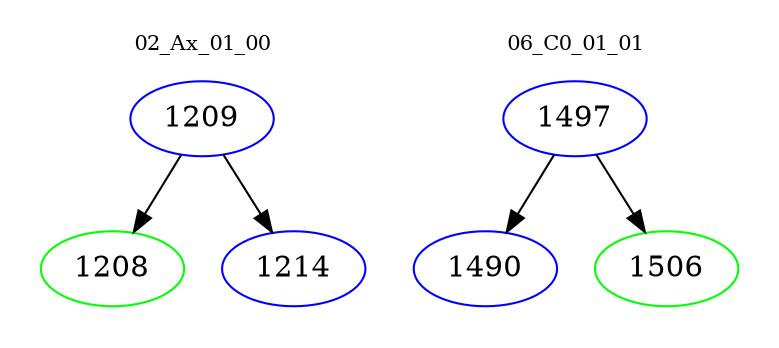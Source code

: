 digraph{
subgraph cluster_0 {
color = white
label = "02_Ax_01_00";
fontsize=10;
T0_1209 [label="1209", color="blue"]
T0_1209 -> T0_1208 [color="black"]
T0_1208 [label="1208", color="green"]
T0_1209 -> T0_1214 [color="black"]
T0_1214 [label="1214", color="blue"]
}
subgraph cluster_1 {
color = white
label = "06_C0_01_01";
fontsize=10;
T1_1497 [label="1497", color="blue"]
T1_1497 -> T1_1490 [color="black"]
T1_1490 [label="1490", color="blue"]
T1_1497 -> T1_1506 [color="black"]
T1_1506 [label="1506", color="green"]
}
}
